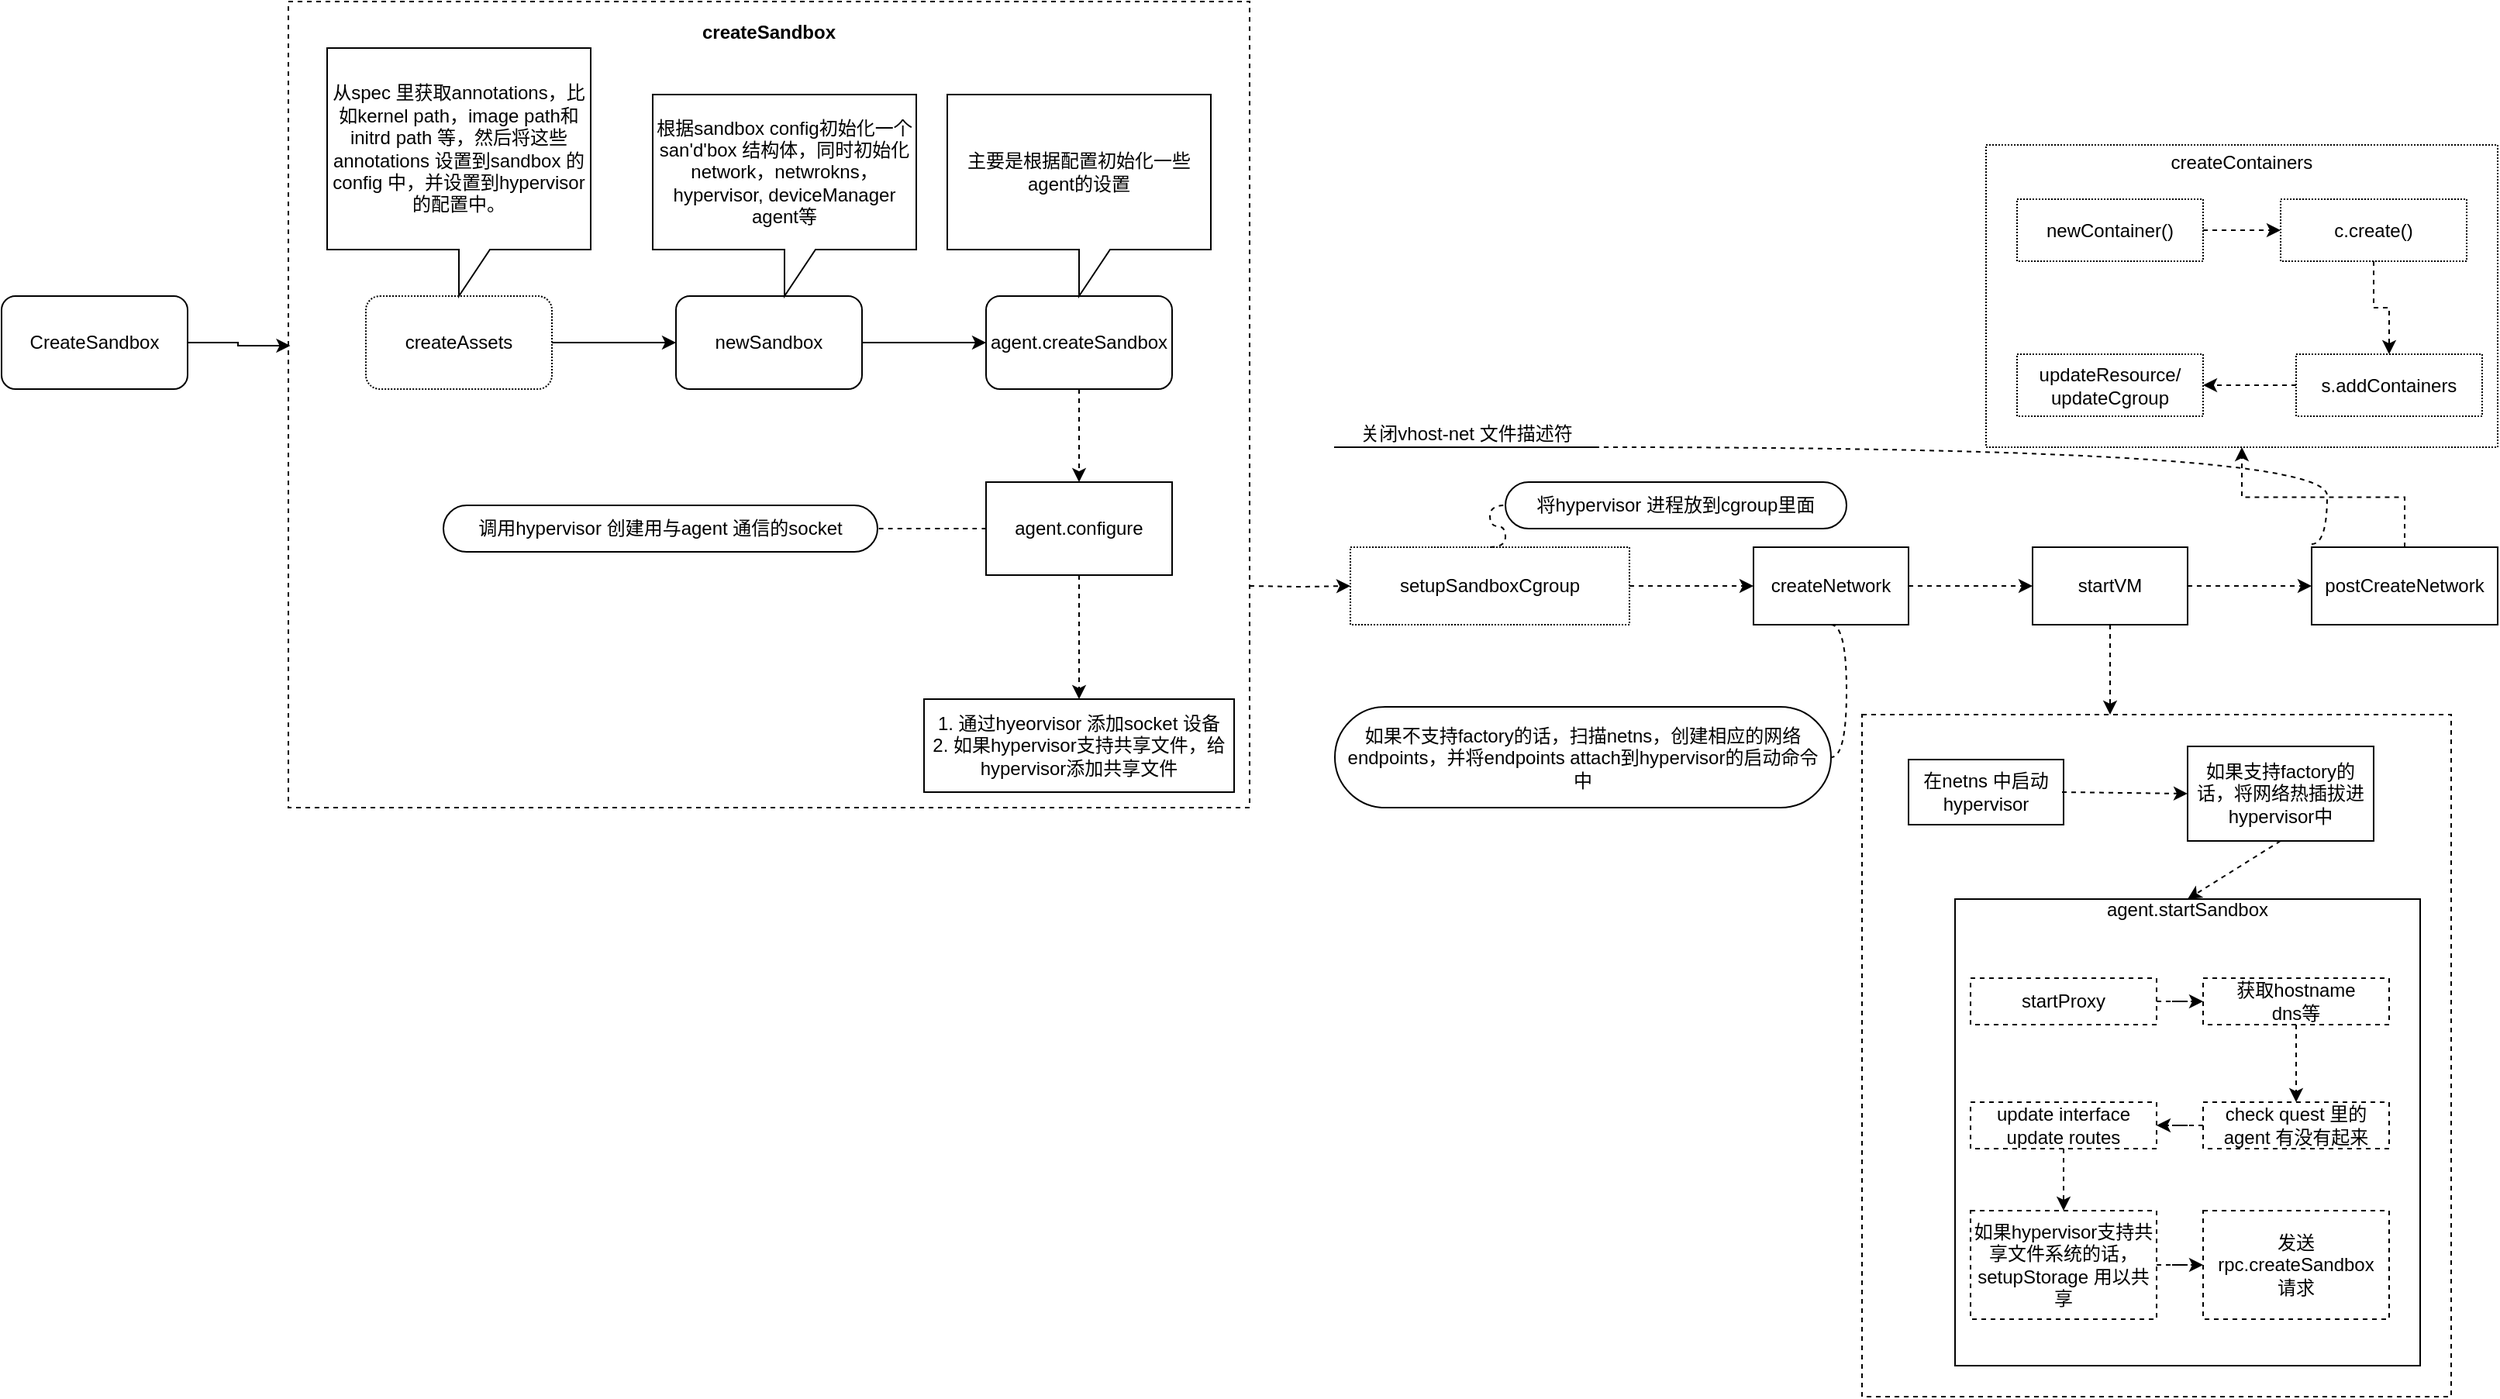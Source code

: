 <mxfile version="12.3.9" type="github" pages="1">
  <diagram id="UEV5ziArVBSBNvAnIUXD" name="Page-1">
    <mxGraphModel dx="1186" dy="764" grid="1" gridSize="10" guides="1" tooltips="1" connect="1" arrows="1" fold="1" page="1" pageScale="1" pageWidth="850" pageHeight="1100" math="0" shadow="0">
      <root>
        <mxCell id="0"/>
        <mxCell id="1" parent="0"/>
        <mxCell id="MU1Cu7uwluX9F1lw6Ey1-50" value="" style="rounded=0;whiteSpace=wrap;html=1;dashed=1;fillColor=none;" parent="1" vertex="1">
          <mxGeometry x="1270" y="490" width="380" height="440" as="geometry"/>
        </mxCell>
        <mxCell id="MU1Cu7uwluX9F1lw6Ey1-21" value="" style="rounded=0;whiteSpace=wrap;html=1;fillColor=none;dashed=1;" parent="1" vertex="1">
          <mxGeometry x="255" y="30" width="620" height="520" as="geometry"/>
        </mxCell>
        <mxCell id="MU1Cu7uwluX9F1lw6Ey1-3" value="" style="edgeStyle=orthogonalEdgeStyle;rounded=0;orthogonalLoop=1;jettySize=auto;html=1;entryX=0.002;entryY=0.427;entryDx=0;entryDy=0;entryPerimeter=0;" parent="1" source="MU1Cu7uwluX9F1lw6Ey1-1" target="MU1Cu7uwluX9F1lw6Ey1-21" edge="1">
          <mxGeometry relative="1" as="geometry"/>
        </mxCell>
        <mxCell id="MU1Cu7uwluX9F1lw6Ey1-1" value="CreateSandbox" style="rounded=1;whiteSpace=wrap;html=1;" parent="1" vertex="1">
          <mxGeometry x="70" y="220" width="120" height="60" as="geometry"/>
        </mxCell>
        <mxCell id="MU1Cu7uwluX9F1lw6Ey1-6" value="" style="edgeStyle=orthogonalEdgeStyle;rounded=0;orthogonalLoop=1;jettySize=auto;html=1;" parent="1" source="MU1Cu7uwluX9F1lw6Ey1-2" target="MU1Cu7uwluX9F1lw6Ey1-5" edge="1">
          <mxGeometry relative="1" as="geometry"/>
        </mxCell>
        <mxCell id="MU1Cu7uwluX9F1lw6Ey1-2" value="createAssets" style="rounded=1;whiteSpace=wrap;html=1;dashed=1;dashPattern=1 1;" parent="1" vertex="1">
          <mxGeometry x="305" y="220" width="120" height="60" as="geometry"/>
        </mxCell>
        <mxCell id="MU1Cu7uwluX9F1lw6Ey1-9" value="" style="edgeStyle=orthogonalEdgeStyle;rounded=0;orthogonalLoop=1;jettySize=auto;html=1;" parent="1" source="MU1Cu7uwluX9F1lw6Ey1-5" target="MU1Cu7uwluX9F1lw6Ey1-8" edge="1">
          <mxGeometry relative="1" as="geometry"/>
        </mxCell>
        <mxCell id="MU1Cu7uwluX9F1lw6Ey1-5" value="newSandbox" style="rounded=1;whiteSpace=wrap;html=1;" parent="1" vertex="1">
          <mxGeometry x="505" y="220" width="120" height="60" as="geometry"/>
        </mxCell>
        <mxCell id="MU1Cu7uwluX9F1lw6Ey1-12" value="" style="edgeStyle=orthogonalEdgeStyle;rounded=0;orthogonalLoop=1;jettySize=auto;html=1;dashed=1;" parent="1" source="MU1Cu7uwluX9F1lw6Ey1-8" target="MU1Cu7uwluX9F1lw6Ey1-11" edge="1">
          <mxGeometry relative="1" as="geometry"/>
        </mxCell>
        <mxCell id="MU1Cu7uwluX9F1lw6Ey1-8" value="agent.createSandbox" style="rounded=1;whiteSpace=wrap;html=1;" parent="1" vertex="1">
          <mxGeometry x="705" y="220" width="120" height="60" as="geometry"/>
        </mxCell>
        <mxCell id="MU1Cu7uwluX9F1lw6Ey1-4" value="从spec 里获取annotations，比如kernel path，image path和initrd path 等，然后将这些annotations 设置到sandbox 的config 中，并设置到hypervisor的配置中。" style="shape=callout;whiteSpace=wrap;html=1;perimeter=calloutPerimeter;" parent="1" vertex="1">
          <mxGeometry x="280" y="60" width="170" height="160" as="geometry"/>
        </mxCell>
        <mxCell id="MU1Cu7uwluX9F1lw6Ey1-7" value="根据sandbox config初始化一个san&#39;d&#39;box 结构体，同时初始化&lt;br&gt;network，netwrokns，hypervisor, deviceManager agent等" style="shape=callout;whiteSpace=wrap;html=1;perimeter=calloutPerimeter;" parent="1" vertex="1">
          <mxGeometry x="490" y="90" width="170" height="130" as="geometry"/>
        </mxCell>
        <mxCell id="MU1Cu7uwluX9F1lw6Ey1-10" value="主要是根据配置初始化一些agent的设置" style="shape=callout;whiteSpace=wrap;html=1;perimeter=calloutPerimeter;" parent="1" vertex="1">
          <mxGeometry x="680" y="90" width="170" height="130" as="geometry"/>
        </mxCell>
        <mxCell id="MU1Cu7uwluX9F1lw6Ey1-18" value="" style="edgeStyle=orthogonalEdgeStyle;rounded=0;orthogonalLoop=1;jettySize=auto;html=1;dashed=1;" parent="1" source="MU1Cu7uwluX9F1lw6Ey1-11" target="MU1Cu7uwluX9F1lw6Ey1-17" edge="1">
          <mxGeometry relative="1" as="geometry"/>
        </mxCell>
        <mxCell id="MU1Cu7uwluX9F1lw6Ey1-11" value="agent.configure" style="rounded=0;whiteSpace=wrap;html=1;" parent="1" vertex="1">
          <mxGeometry x="705" y="340" width="120" height="60" as="geometry"/>
        </mxCell>
        <mxCell id="MU1Cu7uwluX9F1lw6Ey1-17" value="1. 通过hyeorvisor 添加socket 设备&lt;br&gt;2. 如果hypervisor支持共享文件，给hypervisor添加共享文件" style="rounded=0;whiteSpace=wrap;html=1;" parent="1" vertex="1">
          <mxGeometry x="665" y="480" width="200" height="60" as="geometry"/>
        </mxCell>
        <mxCell id="MU1Cu7uwluX9F1lw6Ey1-14" value="调用hypervisor 创建用与agent 通信的socket" style="whiteSpace=wrap;html=1;rounded=1;arcSize=50;align=center;verticalAlign=middle;container=1;recursiveResize=0;strokeWidth=1;autosize=1;spacing=4;treeFolding=1;treeMoving=1;" parent="1" vertex="1">
          <mxGeometry x="355" y="355" width="280" height="30" as="geometry"/>
        </mxCell>
        <mxCell id="MU1Cu7uwluX9F1lw6Ey1-15" value="" style="edgeStyle=entityRelationEdgeStyle;startArrow=none;endArrow=none;segment=10;curved=1;dashed=1;exitX=0;exitY=0.5;exitDx=0;exitDy=0;" parent="1" source="MU1Cu7uwluX9F1lw6Ey1-11" target="MU1Cu7uwluX9F1lw6Ey1-14" edge="1">
          <mxGeometry relative="1" as="geometry">
            <mxPoint x="700" y="500" as="sourcePoint"/>
          </mxGeometry>
        </mxCell>
        <mxCell id="MU1Cu7uwluX9F1lw6Ey1-24" value="" style="edgeStyle=orthogonalEdgeStyle;rounded=0;orthogonalLoop=1;jettySize=auto;html=1;dashed=1;" parent="1" target="MU1Cu7uwluX9F1lw6Ey1-23" edge="1">
          <mxGeometry relative="1" as="geometry">
            <mxPoint x="875" y="407" as="sourcePoint"/>
          </mxGeometry>
        </mxCell>
        <mxCell id="MU1Cu7uwluX9F1lw6Ey1-28" value="" style="edgeStyle=orthogonalEdgeStyle;rounded=0;orthogonalLoop=1;jettySize=auto;html=1;dashed=1;" parent="1" source="MU1Cu7uwluX9F1lw6Ey1-23" target="MU1Cu7uwluX9F1lw6Ey1-27" edge="1">
          <mxGeometry relative="1" as="geometry"/>
        </mxCell>
        <mxCell id="MU1Cu7uwluX9F1lw6Ey1-23" value="setupSandboxCgroup" style="rounded=0;whiteSpace=wrap;html=1;fillColor=none;dashed=1;dashPattern=1 1;" parent="1" vertex="1">
          <mxGeometry x="940" y="382" width="180" height="50" as="geometry"/>
        </mxCell>
        <mxCell id="MU1Cu7uwluX9F1lw6Ey1-32" value="" style="edgeStyle=orthogonalEdgeStyle;rounded=0;orthogonalLoop=1;jettySize=auto;html=1;dashed=1;" parent="1" source="MU1Cu7uwluX9F1lw6Ey1-27" target="MU1Cu7uwluX9F1lw6Ey1-31" edge="1">
          <mxGeometry relative="1" as="geometry"/>
        </mxCell>
        <mxCell id="MU1Cu7uwluX9F1lw6Ey1-27" value="createNetwork" style="rounded=0;whiteSpace=wrap;html=1;fillColor=none;" parent="1" vertex="1">
          <mxGeometry x="1200" y="382" width="100" height="50" as="geometry"/>
        </mxCell>
        <mxCell id="MU1Cu7uwluX9F1lw6Ey1-34" value="" style="edgeStyle=orthogonalEdgeStyle;rounded=0;orthogonalLoop=1;jettySize=auto;html=1;dashed=1;" parent="1" source="MU1Cu7uwluX9F1lw6Ey1-31" target="MU1Cu7uwluX9F1lw6Ey1-33" edge="1">
          <mxGeometry relative="1" as="geometry"/>
        </mxCell>
        <mxCell id="MU1Cu7uwluX9F1lw6Ey1-49" value="" style="edgeStyle=orthogonalEdgeStyle;rounded=0;orthogonalLoop=1;jettySize=auto;html=1;dashed=1;" parent="1" source="MU1Cu7uwluX9F1lw6Ey1-31" edge="1">
          <mxGeometry relative="1" as="geometry">
            <mxPoint x="1430" y="490" as="targetPoint"/>
          </mxGeometry>
        </mxCell>
        <mxCell id="MU1Cu7uwluX9F1lw6Ey1-31" value="startVM" style="rounded=0;whiteSpace=wrap;html=1;fillColor=none;" parent="1" vertex="1">
          <mxGeometry x="1380" y="382" width="100" height="50" as="geometry"/>
        </mxCell>
        <mxCell id="MU1Cu7uwluX9F1lw6Ey1-48" value="在netns 中启动hypervisor" style="rounded=0;whiteSpace=wrap;html=1;fillColor=none;" parent="1" vertex="1">
          <mxGeometry x="1300" y="519" width="100" height="42" as="geometry"/>
        </mxCell>
        <mxCell id="MU1Cu7uwluX9F1lw6Ey1-38" value="" style="edgeStyle=orthogonalEdgeStyle;rounded=0;orthogonalLoop=1;jettySize=auto;html=1;dashed=1;" parent="1" source="MU1Cu7uwluX9F1lw6Ey1-33" target="MU1Cu7uwluX9F1lw6Ey1-37" edge="1">
          <mxGeometry relative="1" as="geometry"/>
        </mxCell>
        <mxCell id="MU1Cu7uwluX9F1lw6Ey1-33" value="postCreateNetwork" style="rounded=0;whiteSpace=wrap;html=1;fillColor=none;" parent="1" vertex="1">
          <mxGeometry x="1560" y="382" width="120" height="50" as="geometry"/>
        </mxCell>
        <mxCell id="MU1Cu7uwluX9F1lw6Ey1-37" value="createContainers&lt;br&gt;&lt;br&gt;&lt;br&gt;&lt;br&gt;&lt;br&gt;&lt;br&gt;&lt;br&gt;&lt;br&gt;&lt;br&gt;&lt;br&gt;&lt;br&gt;&lt;br&gt;&lt;br&gt;" style="rounded=0;whiteSpace=wrap;html=1;fillColor=none;dashed=1;dashPattern=1 1;" parent="1" vertex="1">
          <mxGeometry x="1350" y="122.5" width="330" height="195" as="geometry"/>
        </mxCell>
        <mxCell id="MU1Cu7uwluX9F1lw6Ey1-22" value="&lt;b&gt;createSandbox&lt;/b&gt;" style="text;html=1;strokeColor=none;fillColor=none;align=center;verticalAlign=middle;whiteSpace=wrap;rounded=0;" parent="1" vertex="1">
          <mxGeometry x="545" y="40" width="40" height="20" as="geometry"/>
        </mxCell>
        <mxCell id="MU1Cu7uwluX9F1lw6Ey1-25" value="将hypervisor 进程放到cgroup里面" style="whiteSpace=wrap;html=1;rounded=1;arcSize=50;align=center;verticalAlign=middle;container=1;recursiveResize=0;strokeWidth=1;autosize=1;spacing=4;treeFolding=1;treeMoving=1;fillColor=none;" parent="1" vertex="1">
          <mxGeometry x="1040" y="340" width="220" height="30" as="geometry"/>
        </mxCell>
        <mxCell id="MU1Cu7uwluX9F1lw6Ey1-26" value="" style="edgeStyle=entityRelationEdgeStyle;startArrow=none;endArrow=none;segment=10;curved=1;dashed=1;" parent="1" target="MU1Cu7uwluX9F1lw6Ey1-25" edge="1">
          <mxGeometry relative="1" as="geometry">
            <mxPoint x="1030" y="382" as="sourcePoint"/>
          </mxGeometry>
        </mxCell>
        <mxCell id="MU1Cu7uwluX9F1lw6Ey1-29" value="如果不支持factory的话，扫描netns，创建相应的网络 endpoints，并将endpoints attach到hypervisor的启动命令中" style="whiteSpace=wrap;html=1;rounded=1;arcSize=50;align=center;verticalAlign=middle;container=1;recursiveResize=0;strokeWidth=1;autosize=1;spacing=4;treeFolding=1;treeMoving=1;fillColor=none;" parent="1" vertex="1">
          <mxGeometry x="930" y="485" width="320" height="65" as="geometry"/>
        </mxCell>
        <mxCell id="MU1Cu7uwluX9F1lw6Ey1-30" value="" style="edgeStyle=entityRelationEdgeStyle;startArrow=none;endArrow=none;segment=10;curved=1;dashed=1;exitX=0.5;exitY=1;exitDx=0;exitDy=0;" parent="1" source="MU1Cu7uwluX9F1lw6Ey1-27" target="MU1Cu7uwluX9F1lw6Ey1-29" edge="1">
          <mxGeometry relative="1" as="geometry">
            <mxPoint x="1224" y="527" as="sourcePoint"/>
          </mxGeometry>
        </mxCell>
        <mxCell id="MU1Cu7uwluX9F1lw6Ey1-35" value="关闭vhost-net 文件描述符" style="whiteSpace=wrap;html=1;shape=partialRectangle;top=0;left=0;bottom=1;right=0;points=[[0,1],[1,1]];strokeColor=#000000;fillColor=none;align=center;verticalAlign=bottom;routingCenterY=0.5;snapToPoint=1;container=1;recursiveResize=0;autosize=1;treeFolding=1;treeMoving=1;" parent="1" vertex="1">
          <mxGeometry x="930" y="297.5" width="170" height="20" as="geometry"/>
        </mxCell>
        <mxCell id="MU1Cu7uwluX9F1lw6Ey1-36" value="" style="edgeStyle=entityRelationEdgeStyle;startArrow=none;endArrow=none;segment=10;curved=1;dashed=1;" parent="1" target="MU1Cu7uwluX9F1lw6Ey1-35" edge="1">
          <mxGeometry relative="1" as="geometry">
            <mxPoint x="1560" y="380" as="sourcePoint"/>
          </mxGeometry>
        </mxCell>
        <mxCell id="MU1Cu7uwluX9F1lw6Ey1-41" value="" style="edgeStyle=orthogonalEdgeStyle;rounded=0;orthogonalLoop=1;jettySize=auto;html=1;dashed=1;" parent="1" source="MU1Cu7uwluX9F1lw6Ey1-39" target="MU1Cu7uwluX9F1lw6Ey1-40" edge="1">
          <mxGeometry relative="1" as="geometry"/>
        </mxCell>
        <mxCell id="MU1Cu7uwluX9F1lw6Ey1-43" value="" style="edgeStyle=orthogonalEdgeStyle;rounded=0;orthogonalLoop=1;jettySize=auto;html=1;dashed=1;exitX=0.5;exitY=1;exitDx=0;exitDy=0;" parent="1" source="MU1Cu7uwluX9F1lw6Ey1-40" target="MU1Cu7uwluX9F1lw6Ey1-42" edge="1">
          <mxGeometry relative="1" as="geometry">
            <mxPoint x="1590" y="227.5" as="sourcePoint"/>
          </mxGeometry>
        </mxCell>
        <mxCell id="MU1Cu7uwluX9F1lw6Ey1-39" value="newContainer()" style="rounded=0;whiteSpace=wrap;html=1;dashed=1;dashPattern=1 1;fillColor=none;" parent="1" vertex="1">
          <mxGeometry x="1370" y="157.5" width="120" height="40" as="geometry"/>
        </mxCell>
        <mxCell id="MU1Cu7uwluX9F1lw6Ey1-45" value="" style="edgeStyle=orthogonalEdgeStyle;rounded=0;orthogonalLoop=1;jettySize=auto;html=1;dashed=1;" parent="1" source="MU1Cu7uwluX9F1lw6Ey1-42" target="MU1Cu7uwluX9F1lw6Ey1-44" edge="1">
          <mxGeometry relative="1" as="geometry"/>
        </mxCell>
        <mxCell id="MU1Cu7uwluX9F1lw6Ey1-42" value="s.addContainers" style="rounded=0;whiteSpace=wrap;html=1;dashed=1;dashPattern=1 1;fillColor=none;" parent="1" vertex="1">
          <mxGeometry x="1550" y="257.5" width="120" height="40" as="geometry"/>
        </mxCell>
        <mxCell id="MU1Cu7uwluX9F1lw6Ey1-44" value="updateResource/&lt;br&gt;updateCgroup" style="rounded=0;whiteSpace=wrap;html=1;dashed=1;dashPattern=1 1;fillColor=none;" parent="1" vertex="1">
          <mxGeometry x="1370" y="257.5" width="120" height="40" as="geometry"/>
        </mxCell>
        <mxCell id="MU1Cu7uwluX9F1lw6Ey1-40" value="c.create()" style="rounded=0;whiteSpace=wrap;html=1;dashed=1;dashPattern=1 1;fillColor=none;" parent="1" vertex="1">
          <mxGeometry x="1540" y="157.5" width="120" height="40" as="geometry"/>
        </mxCell>
        <mxCell id="MU1Cu7uwluX9F1lw6Ey1-51" value="如果支持factory的话，将网络热插拔进hypervisor中" style="rounded=0;whiteSpace=wrap;html=1;fillColor=none;" parent="1" vertex="1">
          <mxGeometry x="1480" y="510.5" width="120" height="61" as="geometry"/>
        </mxCell>
        <mxCell id="MU1Cu7uwluX9F1lw6Ey1-53" value="" style="endArrow=classic;html=1;dashed=1;exitX=0.5;exitY=1;exitDx=0;exitDy=0;entryX=0;entryY=0.5;entryDx=0;entryDy=0;" parent="1" target="MU1Cu7uwluX9F1lw6Ey1-51" edge="1">
          <mxGeometry width="50" height="50" relative="1" as="geometry">
            <mxPoint x="1399" y="540" as="sourcePoint"/>
            <mxPoint x="1401" y="588" as="targetPoint"/>
          </mxGeometry>
        </mxCell>
        <mxCell id="MU1Cu7uwluX9F1lw6Ey1-56" value="agent.startSandbox&lt;br&gt;&lt;br&gt;&lt;br&gt;&lt;br&gt;&lt;br&gt;&lt;br&gt;&lt;br&gt;&lt;br&gt;&lt;br&gt;&lt;br&gt;&lt;br&gt;&lt;br&gt;&lt;br&gt;&lt;br&gt;&lt;br&gt;&lt;br&gt;&lt;br&gt;&lt;br&gt;&lt;br&gt;&lt;br&gt;&lt;br&gt;" style="rounded=0;whiteSpace=wrap;html=1;fillColor=none;" parent="1" vertex="1">
          <mxGeometry x="1330" y="609" width="300" height="301" as="geometry"/>
        </mxCell>
        <mxCell id="MU1Cu7uwluX9F1lw6Ey1-57" value="" style="endArrow=classic;html=1;dashed=1;exitX=0.5;exitY=1;exitDx=0;exitDy=0;entryX=0.5;entryY=0;entryDx=0;entryDy=0;" parent="1" source="MU1Cu7uwluX9F1lw6Ey1-51" target="MU1Cu7uwluX9F1lw6Ey1-56" edge="1">
          <mxGeometry width="50" height="50" relative="1" as="geometry">
            <mxPoint x="1428" y="671" as="sourcePoint"/>
            <mxPoint x="1430" y="719" as="targetPoint"/>
          </mxGeometry>
        </mxCell>
        <mxCell id="MU1Cu7uwluX9F1lw6Ey1-61" value="" style="edgeStyle=orthogonalEdgeStyle;rounded=0;orthogonalLoop=1;jettySize=auto;html=1;dashed=1;" parent="1" source="MU1Cu7uwluX9F1lw6Ey1-59" target="MU1Cu7uwluX9F1lw6Ey1-60" edge="1">
          <mxGeometry relative="1" as="geometry"/>
        </mxCell>
        <mxCell id="MU1Cu7uwluX9F1lw6Ey1-59" value="startProxy" style="rounded=0;whiteSpace=wrap;html=1;dashed=1;fillColor=none;" parent="1" vertex="1">
          <mxGeometry x="1340" y="660" width="120" height="30" as="geometry"/>
        </mxCell>
        <mxCell id="MU1Cu7uwluX9F1lw6Ey1-63" value="" style="edgeStyle=orthogonalEdgeStyle;rounded=0;orthogonalLoop=1;jettySize=auto;html=1;dashed=1;" parent="1" source="MU1Cu7uwluX9F1lw6Ey1-60" target="MU1Cu7uwluX9F1lw6Ey1-62" edge="1">
          <mxGeometry relative="1" as="geometry"/>
        </mxCell>
        <mxCell id="MU1Cu7uwluX9F1lw6Ey1-60" value="获取hostname&lt;br&gt;dns等" style="rounded=0;whiteSpace=wrap;html=1;dashed=1;fillColor=none;" parent="1" vertex="1">
          <mxGeometry x="1490" y="660" width="120" height="30" as="geometry"/>
        </mxCell>
        <mxCell id="MU1Cu7uwluX9F1lw6Ey1-65" value="" style="edgeStyle=orthogonalEdgeStyle;rounded=0;orthogonalLoop=1;jettySize=auto;html=1;dashed=1;" parent="1" source="MU1Cu7uwluX9F1lw6Ey1-62" target="MU1Cu7uwluX9F1lw6Ey1-64" edge="1">
          <mxGeometry relative="1" as="geometry"/>
        </mxCell>
        <mxCell id="MU1Cu7uwluX9F1lw6Ey1-62" value="check quest 里的agent 有没有起来" style="rounded=0;whiteSpace=wrap;html=1;dashed=1;fillColor=none;" parent="1" vertex="1">
          <mxGeometry x="1490" y="740" width="120" height="30" as="geometry"/>
        </mxCell>
        <mxCell id="MU1Cu7uwluX9F1lw6Ey1-68" value="" style="edgeStyle=orthogonalEdgeStyle;rounded=0;orthogonalLoop=1;jettySize=auto;html=1;dashed=1;" parent="1" source="MU1Cu7uwluX9F1lw6Ey1-64" target="MU1Cu7uwluX9F1lw6Ey1-67" edge="1">
          <mxGeometry relative="1" as="geometry"/>
        </mxCell>
        <mxCell id="MU1Cu7uwluX9F1lw6Ey1-64" value="update interface&lt;br&gt;update routes" style="rounded=0;whiteSpace=wrap;html=1;dashed=1;fillColor=none;" parent="1" vertex="1">
          <mxGeometry x="1340" y="740" width="120" height="30" as="geometry"/>
        </mxCell>
        <mxCell id="MU1Cu7uwluX9F1lw6Ey1-70" value="" style="edgeStyle=orthogonalEdgeStyle;rounded=0;orthogonalLoop=1;jettySize=auto;html=1;dashed=1;" parent="1" source="MU1Cu7uwluX9F1lw6Ey1-67" target="MU1Cu7uwluX9F1lw6Ey1-69" edge="1">
          <mxGeometry relative="1" as="geometry"/>
        </mxCell>
        <mxCell id="MU1Cu7uwluX9F1lw6Ey1-67" value="如果hypervisor支持共享文件系统的话，setupStorage 用以共享" style="rounded=0;whiteSpace=wrap;html=1;dashed=1;fillColor=none;" parent="1" vertex="1">
          <mxGeometry x="1340" y="810" width="120" height="70" as="geometry"/>
        </mxCell>
        <mxCell id="MU1Cu7uwluX9F1lw6Ey1-69" value="发送 rpc.createSandbox&lt;br&gt;请求" style="rounded=0;whiteSpace=wrap;html=1;dashed=1;fillColor=none;" parent="1" vertex="1">
          <mxGeometry x="1490" y="810" width="120" height="70" as="geometry"/>
        </mxCell>
      </root>
    </mxGraphModel>
  </diagram>
</mxfile>

